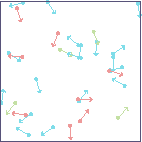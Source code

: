 settings.prc = false;
settings.render=0;

white = rgb("faf4ed");
black = rgb("575279");
blue = rgb("286983");
red = rgb("d7827e");
yellow = rgb("f6c177");
orange = rgb("ea9d34");
gray = rgb("9893a5");
grey = rgb("9893a5");
deepcyan = rgb("56949f");
pink = rgb("b4637a");
magenta = rgb("eb6f92");
green = rgb("a0d971");
purple = rgb("907aa9");

red = rgb("EF9A9A");
purple = rgb("E1BEE7");
green = rgb("C5E1A5");
cyan = rgb("80DEEA");

pen[] poss = {red, red, red, green, green, cyan, cyan, cyan, cyan, cyan};

defaultpen(black + fontsize(8pt));

size(5cm);

srand(0);

for(int i = 0; i < 30; ++i) {
	real x = unitrand();
	real y = unitrand();
	real theta = 2pi * unitrand();
	pen p = poss[floor(unitrand() * poss.length)];

	while(x+cos(theta)/10 > 1 || x + cos(theta)/10 < 0 || y + sin(theta)/10 > 1 || y + sin(theta)/10 < 0) {
		theta = 2pi * unitrand();
	}

	dot((x,y), p);
	draw((x,y) -- (x,y) + expi(theta) / 10, p, Arrow(TeXHead));
}

draw(unitsquare);

